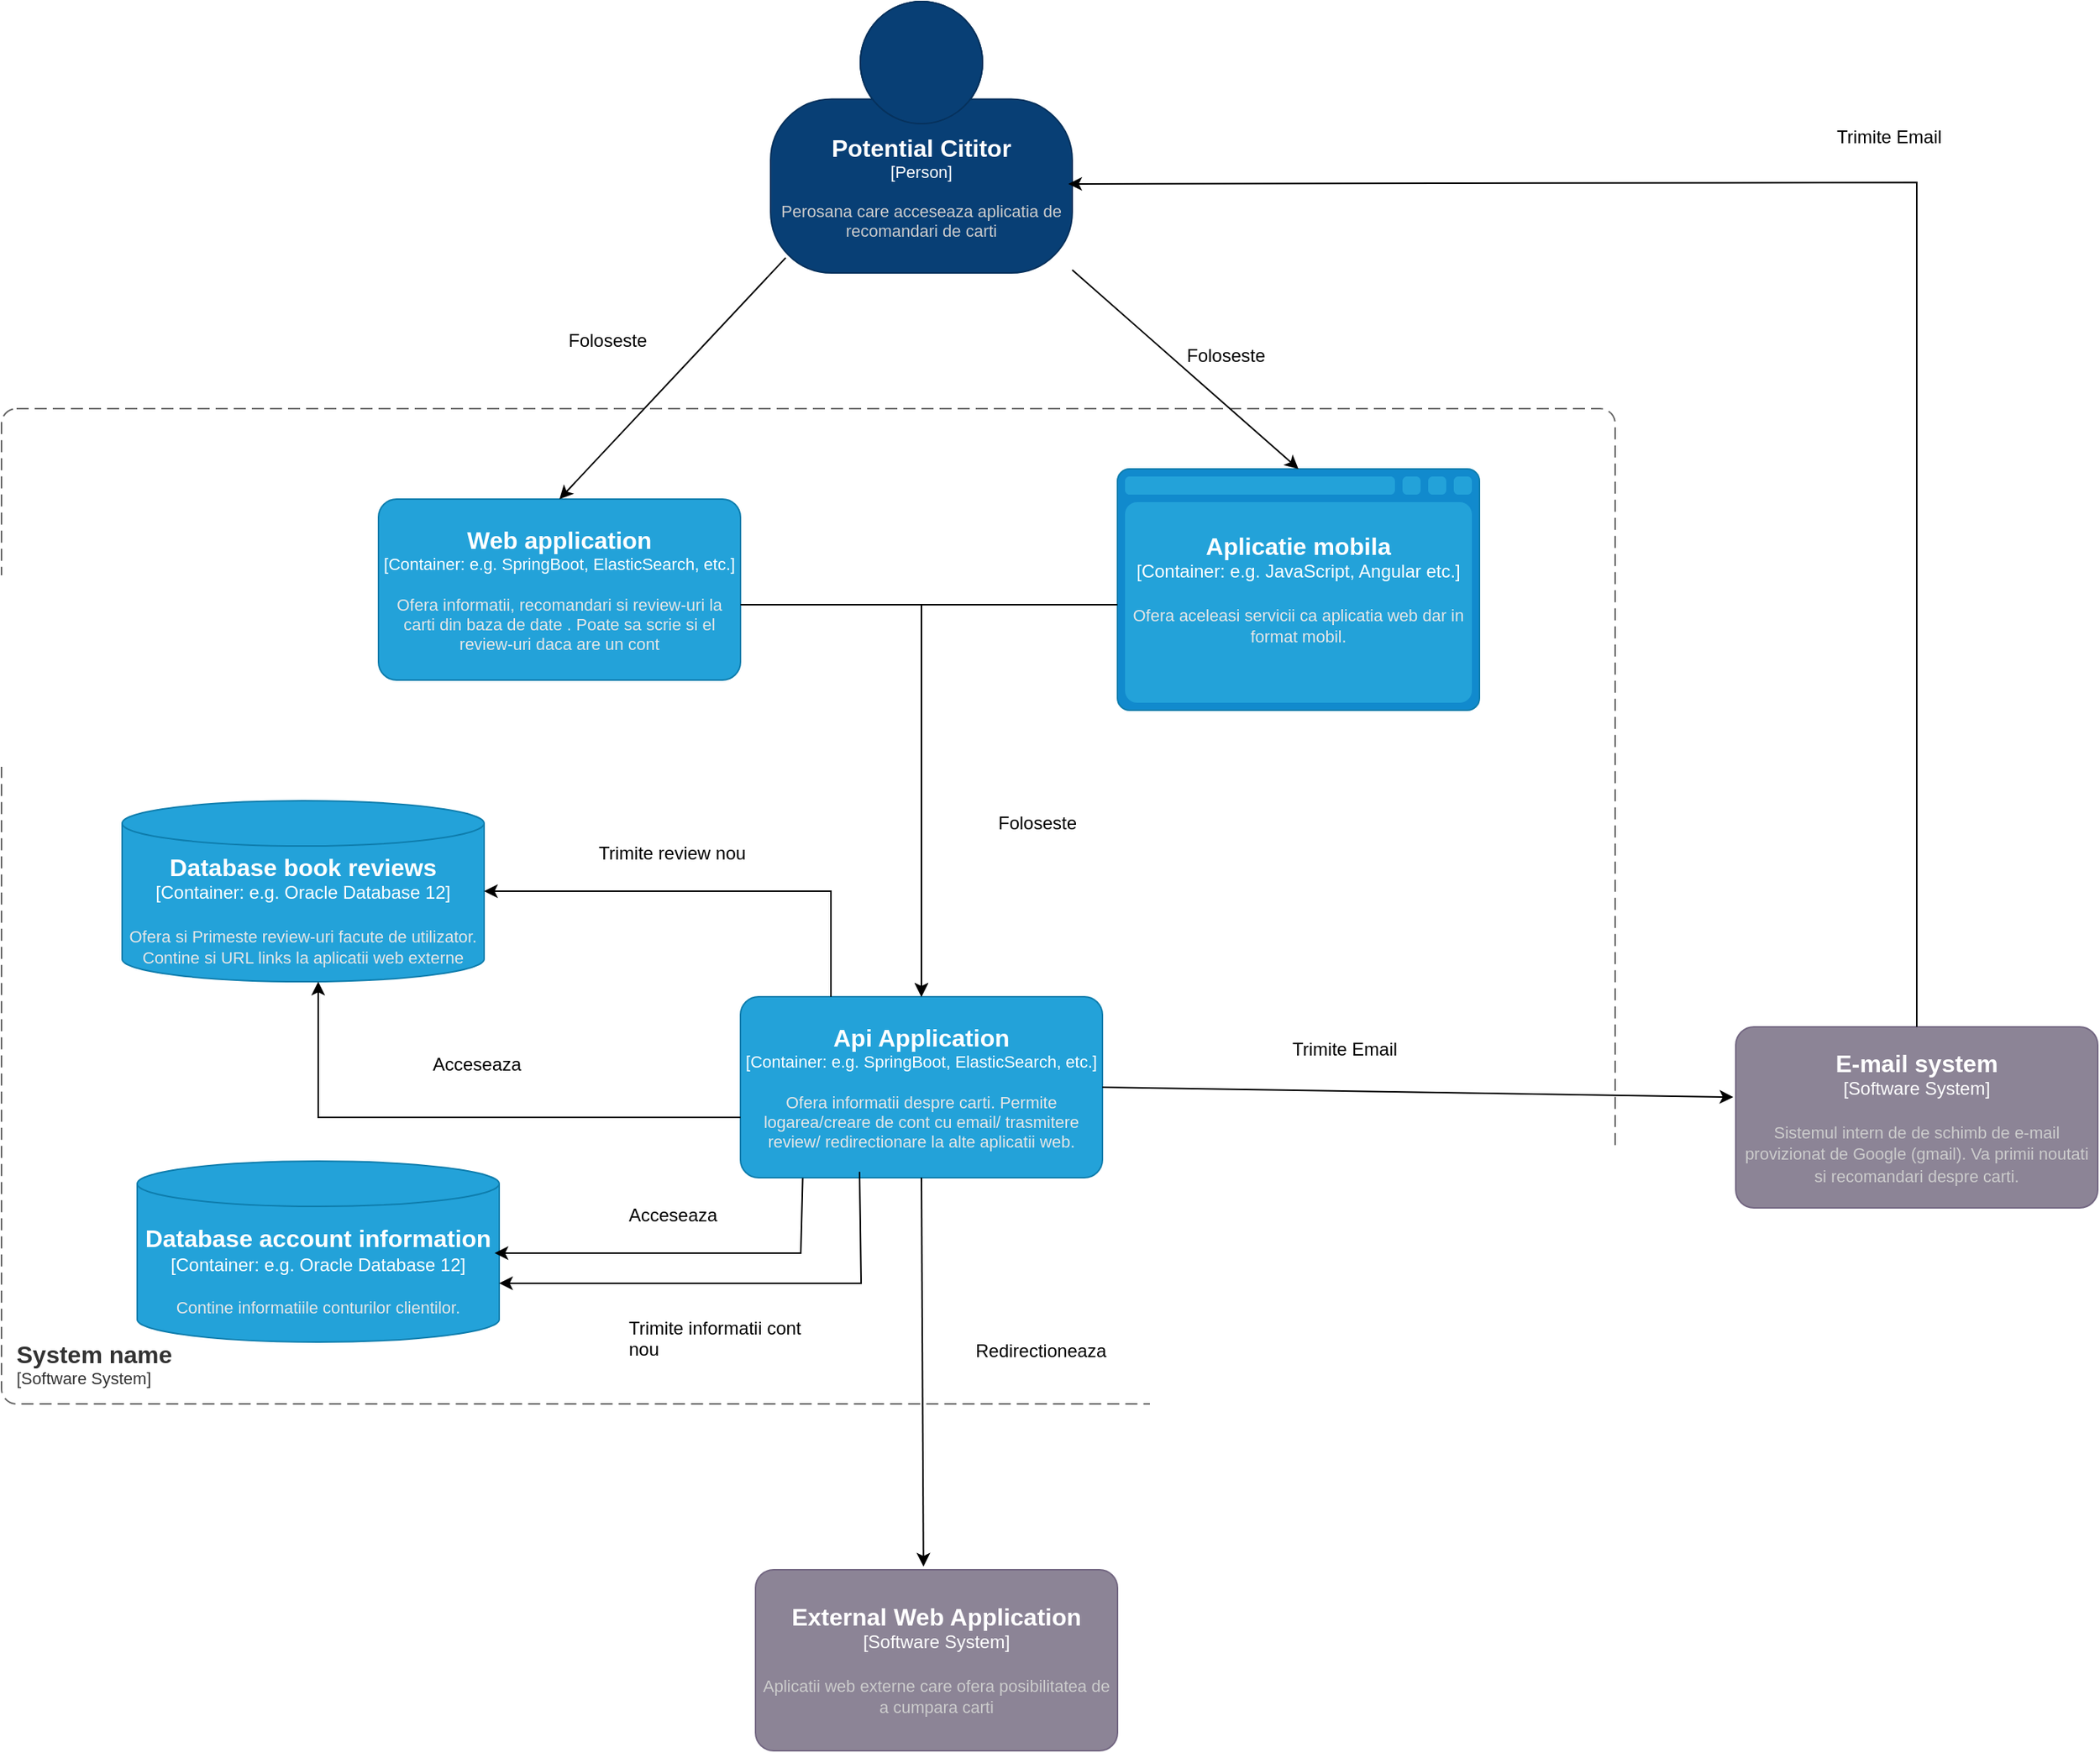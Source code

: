 <mxfile version="26.1.1" pages="2">
  <diagram name="Pagină-1" id="cjIIJGN4c_ynI-N_rgeA">
    <mxGraphModel dx="1877" dy="557" grid="1" gridSize="10" guides="1" tooltips="1" connect="1" arrows="1" fold="1" page="1" pageScale="1" pageWidth="827" pageHeight="1169" math="0" shadow="0">
      <root>
        <mxCell id="0" />
        <mxCell id="1" parent="0" />
        <object placeholders="1" c4Name="Database book reviews" c4Type="Container" c4Technology="e.g. Oracle Database 12" c4Description="Ofera si Primeste review-uri facute de utilizator. Contine si URL links la aplicatii web externe" label="&lt;font style=&quot;font-size: 16px&quot;&gt;&lt;b&gt;%c4Name%&lt;/b&gt;&lt;/font&gt;&lt;div&gt;[%c4Type%:&amp;nbsp;%c4Technology%]&lt;/div&gt;&lt;br&gt;&lt;div&gt;&lt;font style=&quot;font-size: 11px&quot;&gt;&lt;font color=&quot;#E6E6E6&quot;&gt;%c4Description%&lt;/font&gt;&lt;/div&gt;" id="az0JqAMM53TroCP4ru8q-2">
          <mxCell style="shape=cylinder3;size=15;whiteSpace=wrap;html=1;boundedLbl=1;rounded=0;labelBackgroundColor=none;fillColor=#23A2D9;fontSize=12;fontColor=#ffffff;align=center;strokeColor=#0E7DAD;metaEdit=1;points=[[0.5,0,0],[1,0.25,0],[1,0.5,0],[1,0.75,0],[0.5,1,0],[0,0.75,0],[0,0.5,0],[0,0.25,0]];resizable=0;" vertex="1" parent="1">
            <mxGeometry x="70" y="930" width="240" height="120" as="geometry" />
          </mxCell>
        </object>
        <object placeholders="1" c4Name="Potential Cititor" c4Type="Person" c4Description="Perosana care acceseaza aplicatia de recomandari de carti&#xa;" label="&lt;font style=&quot;font-size: 16px&quot;&gt;&lt;b&gt;%c4Name%&lt;/b&gt;&lt;/font&gt;&lt;div&gt;[%c4Type%]&lt;/div&gt;&lt;br&gt;&lt;div&gt;&lt;font style=&quot;font-size: 11px&quot;&gt;&lt;font color=&quot;#cccccc&quot;&gt;%c4Description%&lt;/font&gt;&lt;/div&gt;" id="az0JqAMM53TroCP4ru8q-3">
          <mxCell style="html=1;fontSize=11;dashed=0;whiteSpace=wrap;fillColor=#083F75;strokeColor=#06315C;fontColor=#ffffff;shape=mxgraph.c4.person2;align=center;metaEdit=1;points=[[0.5,0,0],[1,0.5,0],[1,0.75,0],[0.75,1,0],[0.5,1,0],[0.25,1,0],[0,0.75,0],[0,0.5,0]];resizable=0;" vertex="1" parent="1">
            <mxGeometry x="500" y="400" width="200" height="180" as="geometry" />
          </mxCell>
        </object>
        <object placeholders="1" c4Name="System name" c4Type="SystemScopeBoundary" c4Application="Software System" label="&lt;font style=&quot;font-size: 16px&quot;&gt;&lt;b&gt;&lt;div style=&quot;text-align: left&quot;&gt;%c4Name%&lt;/div&gt;&lt;/b&gt;&lt;/font&gt;&lt;div style=&quot;text-align: left&quot;&gt;[%c4Application%]&lt;/div&gt;" id="az0JqAMM53TroCP4ru8q-4">
          <mxCell style="rounded=1;fontSize=11;whiteSpace=wrap;html=1;dashed=1;arcSize=20;fillColor=none;strokeColor=#666666;fontColor=#333333;labelBackgroundColor=none;align=left;verticalAlign=bottom;labelBorderColor=none;spacingTop=0;spacing=10;dashPattern=8 4;metaEdit=1;rotatable=0;perimeter=rectanglePerimeter;noLabel=0;labelPadding=0;allowArrows=0;connectable=0;expand=0;recursiveResize=0;editable=1;pointerEvents=0;absoluteArcSize=1;points=[[0.25,0,0],[0.5,0,0],[0.75,0,0],[1,0.25,0],[1,0.5,0],[1,0.75,0],[0.75,1,0],[0.5,1,0],[0.25,1,0],[0,0.75,0],[0,0.5,0],[0,0.25,0]];" vertex="1" parent="1">
            <mxGeometry x="-10" y="670" width="1070" height="660" as="geometry" />
          </mxCell>
        </object>
        <object placeholders="1" c4Name="External Web Application" c4Type="Software System" c4Description="Aplicatii web externe care ofera posibilitatea de a cumpara carti" label="&lt;font style=&quot;font-size: 16px&quot;&gt;&lt;b&gt;%c4Name%&lt;/b&gt;&lt;/font&gt;&lt;div&gt;[%c4Type%]&lt;/div&gt;&lt;br&gt;&lt;div&gt;&lt;font style=&quot;font-size: 11px&quot;&gt;&lt;font color=&quot;#cccccc&quot;&gt;%c4Description%&lt;/font&gt;&lt;/div&gt;" id="az0JqAMM53TroCP4ru8q-7">
          <mxCell style="rounded=1;whiteSpace=wrap;html=1;labelBackgroundColor=none;fillColor=#8C8496;fontColor=#ffffff;align=center;arcSize=10;strokeColor=#736782;metaEdit=1;resizable=0;points=[[0.25,0,0],[0.5,0,0],[0.75,0,0],[1,0.25,0],[1,0.5,0],[1,0.75,0],[0.75,1,0],[0.5,1,0],[0.25,1,0],[0,0.75,0],[0,0.5,0],[0,0.25,0]];" vertex="1" parent="1">
            <mxGeometry x="490" y="1440" width="240" height="120" as="geometry" />
          </mxCell>
        </object>
        <object placeholders="1" c4Name="E-mail system " c4Type="Software System" c4Description="Sistemul intern de de schimb de e-mail provizionat de Google (gmail). Va primii noutati si recomandari despre carti." label="&lt;font style=&quot;font-size: 16px&quot;&gt;&lt;b&gt;%c4Name%&lt;/b&gt;&lt;/font&gt;&lt;div&gt;[%c4Type%]&lt;/div&gt;&lt;br&gt;&lt;div&gt;&lt;font style=&quot;font-size: 11px&quot;&gt;&lt;font color=&quot;#cccccc&quot;&gt;%c4Description%&lt;/font&gt;&lt;/div&gt;" id="az0JqAMM53TroCP4ru8q-8">
          <mxCell style="rounded=1;whiteSpace=wrap;html=1;labelBackgroundColor=none;fillColor=#8C8496;fontColor=#ffffff;align=center;arcSize=10;strokeColor=#736782;metaEdit=1;resizable=0;points=[[0.25,0,0],[0.5,0,0],[0.75,0,0],[1,0.25,0],[1,0.5,0],[1,0.75,0],[0.75,1,0],[0.5,1,0],[0.25,1,0],[0,0.75,0],[0,0.5,0],[0,0.25,0]];" vertex="1" parent="1">
            <mxGeometry x="1140" y="1080" width="240" height="120" as="geometry" />
          </mxCell>
        </object>
        <object placeholders="1" c4Name="Database account information" c4Type="Container" c4Technology="e.g. Oracle Database 12" c4Description="Contine informatiile conturilor clientilor." label="&lt;font style=&quot;font-size: 16px&quot;&gt;&lt;b&gt;%c4Name%&lt;/b&gt;&lt;/font&gt;&lt;div&gt;[%c4Type%:&amp;nbsp;%c4Technology%]&lt;/div&gt;&lt;br&gt;&lt;div&gt;&lt;font style=&quot;font-size: 11px&quot;&gt;&lt;font color=&quot;#E6E6E6&quot;&gt;%c4Description%&lt;/font&gt;&lt;/div&gt;" id="az0JqAMM53TroCP4ru8q-9">
          <mxCell style="shape=cylinder3;size=15;whiteSpace=wrap;html=1;boundedLbl=1;rounded=0;labelBackgroundColor=none;fillColor=#23A2D9;fontSize=12;fontColor=#ffffff;align=center;strokeColor=#0E7DAD;metaEdit=1;points=[[0.5,0,0],[1,0.25,0],[1,0.5,0],[1,0.75,0],[0.5,1,0],[0,0.75,0],[0,0.5,0],[0,0.25,0]];resizable=0;" vertex="1" parent="1">
            <mxGeometry x="80" y="1169" width="240" height="120" as="geometry" />
          </mxCell>
        </object>
        <object placeholders="1" c4Name="Aplicatie mobila" c4Type="Container" c4Technology="e.g. JavaScript, Angular etc." c4Description="Ofera aceleasi servicii ca aplicatia web dar in format mobil." label="&lt;font style=&quot;font-size: 16px&quot;&gt;&lt;b&gt;%c4Name%&lt;/b&gt;&lt;/font&gt;&lt;div&gt;[%c4Type%:&amp;nbsp;%c4Technology%]&lt;/div&gt;&lt;br&gt;&lt;div&gt;&lt;font style=&quot;font-size: 11px&quot;&gt;&lt;font color=&quot;#E6E6E6&quot;&gt;%c4Description%&lt;/font&gt;&lt;/div&gt;" id="az0JqAMM53TroCP4ru8q-12">
          <mxCell style="shape=mxgraph.c4.webBrowserContainer2;whiteSpace=wrap;html=1;boundedLbl=1;rounded=0;labelBackgroundColor=none;strokeColor=#118ACD;fillColor=#23A2D9;strokeColor=#118ACD;strokeColor2=#0E7DAD;fontSize=12;fontColor=#ffffff;align=center;metaEdit=1;points=[[0.5,0,0],[1,0.25,0],[1,0.5,0],[1,0.75,0],[0.5,1,0],[0,0.75,0],[0,0.5,0],[0,0.25,0]];resizable=0;" vertex="1" parent="1">
            <mxGeometry x="730" y="710" width="240" height="160" as="geometry" />
          </mxCell>
        </object>
        <object placeholders="1" c4Name="Web application" c4Type="Container" c4Technology="e.g. SpringBoot, ElasticSearch, etc." c4Description="Ofera informatii, recomandari si review-uri la carti din baza de date . Poate sa scrie si el review-uri daca are un cont" label="&lt;font style=&quot;font-size: 16px&quot;&gt;&lt;b&gt;%c4Name%&lt;/b&gt;&lt;/font&gt;&lt;div&gt;[%c4Type%: %c4Technology%]&lt;/div&gt;&lt;br&gt;&lt;div&gt;&lt;font style=&quot;font-size: 11px&quot;&gt;&lt;font color=&quot;#E6E6E6&quot;&gt;%c4Description%&lt;/font&gt;&lt;/div&gt;" id="az0JqAMM53TroCP4ru8q-13">
          <mxCell style="rounded=1;whiteSpace=wrap;html=1;fontSize=11;labelBackgroundColor=none;fillColor=#23A2D9;fontColor=#ffffff;align=center;arcSize=10;strokeColor=#0E7DAD;metaEdit=1;resizable=0;points=[[0.25,0,0],[0.5,0,0],[0.75,0,0],[1,0.25,0],[1,0.5,0],[1,0.75,0],[0.75,1,0],[0.5,1,0],[0.25,1,0],[0,0.75,0],[0,0.5,0],[0,0.25,0]];" vertex="1" parent="1">
            <mxGeometry x="240" y="730" width="240" height="120" as="geometry" />
          </mxCell>
        </object>
        <object placeholders="1" c4Name="Api Application" c4Type="Container" c4Technology="e.g. SpringBoot, ElasticSearch, etc." c4Description="Ofera informatii despre carti. Permite logarea/creare de cont cu email/ trasmitere review/ redirectionare la alte aplicatii web." label="&lt;font style=&quot;font-size: 16px&quot;&gt;&lt;b&gt;%c4Name%&lt;/b&gt;&lt;/font&gt;&lt;div&gt;[%c4Type%: %c4Technology%]&lt;/div&gt;&lt;br&gt;&lt;div&gt;&lt;font style=&quot;font-size: 11px&quot;&gt;&lt;font color=&quot;#E6E6E6&quot;&gt;%c4Description%&lt;/font&gt;&lt;/div&gt;" id="az0JqAMM53TroCP4ru8q-14">
          <mxCell style="rounded=1;whiteSpace=wrap;html=1;fontSize=11;labelBackgroundColor=none;fillColor=#23A2D9;fontColor=#ffffff;align=center;arcSize=10;strokeColor=#0E7DAD;metaEdit=1;resizable=0;points=[[0.25,0,0],[0.5,0,0],[0.75,0,0],[1,0.25,0],[1,0.5,0],[1,0.75,0],[0.75,1,0],[0.5,1,0],[0.25,1,0],[0,0.75,0],[0,0.5,0],[0,0.25,0]];" vertex="1" parent="1">
            <mxGeometry x="480" y="1060" width="240" height="120" as="geometry" />
          </mxCell>
        </object>
        <mxCell id="R5zIl8KXgeSVxnWF2gpo-2" value="" style="endArrow=classic;html=1;rounded=0;exitX=0.05;exitY=0.944;exitDx=0;exitDy=0;exitPerimeter=0;entryX=0.5;entryY=0;entryDx=0;entryDy=0;entryPerimeter=0;" edge="1" parent="1" source="az0JqAMM53TroCP4ru8q-3" target="az0JqAMM53TroCP4ru8q-13">
          <mxGeometry width="50" height="50" relative="1" as="geometry">
            <mxPoint x="310" y="720" as="sourcePoint" />
            <mxPoint x="360" y="670" as="targetPoint" />
          </mxGeometry>
        </mxCell>
        <mxCell id="R5zIl8KXgeSVxnWF2gpo-3" value="Foloseste" style="text;strokeColor=none;fillColor=none;align=left;verticalAlign=middle;spacingLeft=4;spacingRight=4;overflow=hidden;points=[[0,0.5],[1,0.5]];portConstraint=eastwest;rotatable=0;whiteSpace=wrap;html=1;" vertex="1" parent="1">
          <mxGeometry x="360" y="610" width="80" height="30" as="geometry" />
        </mxCell>
        <mxCell id="R5zIl8KXgeSVxnWF2gpo-4" value="Foloseste" style="text;strokeColor=none;fillColor=none;align=left;verticalAlign=middle;spacingLeft=4;spacingRight=4;overflow=hidden;points=[[0,0.5],[1,0.5]];portConstraint=eastwest;rotatable=0;whiteSpace=wrap;html=1;" vertex="1" parent="1">
          <mxGeometry x="770" y="620" width="80" height="30" as="geometry" />
        </mxCell>
        <mxCell id="R5zIl8KXgeSVxnWF2gpo-5" value="" style="endArrow=classic;html=1;rounded=0;entryX=0.5;entryY=0;entryDx=0;entryDy=0;entryPerimeter=0;" edge="1" parent="1" source="az0JqAMM53TroCP4ru8q-3" target="az0JqAMM53TroCP4ru8q-12">
          <mxGeometry width="50" height="50" relative="1" as="geometry">
            <mxPoint x="700" y="620" as="sourcePoint" />
            <mxPoint x="550" y="780" as="targetPoint" />
          </mxGeometry>
        </mxCell>
        <mxCell id="R5zIl8KXgeSVxnWF2gpo-6" value="" style="endArrow=classic;html=1;rounded=0;" edge="1" parent="1">
          <mxGeometry width="50" height="50" relative="1" as="geometry">
            <mxPoint x="480" y="1140" as="sourcePoint" />
            <mxPoint x="200" y="1050" as="targetPoint" />
            <Array as="points">
              <mxPoint x="200" y="1140" />
            </Array>
          </mxGeometry>
        </mxCell>
        <mxCell id="R5zIl8KXgeSVxnWF2gpo-7" value="Acceseaza" style="text;strokeColor=none;fillColor=none;align=left;verticalAlign=middle;spacingLeft=4;spacingRight=4;overflow=hidden;points=[[0,0.5],[1,0.5]];portConstraint=eastwest;rotatable=0;whiteSpace=wrap;html=1;" vertex="1" parent="1">
          <mxGeometry x="270" y="1090" width="80" height="30" as="geometry" />
        </mxCell>
        <mxCell id="R5zIl8KXgeSVxnWF2gpo-8" value="" style="endArrow=classic;html=1;rounded=0;entryX=1;entryY=0.5;entryDx=0;entryDy=0;entryPerimeter=0;" edge="1" parent="1" target="az0JqAMM53TroCP4ru8q-2">
          <mxGeometry width="50" height="50" relative="1" as="geometry">
            <mxPoint x="540" y="1060" as="sourcePoint" />
            <mxPoint x="360" y="970" as="targetPoint" />
            <Array as="points">
              <mxPoint x="540" y="990" />
            </Array>
          </mxGeometry>
        </mxCell>
        <mxCell id="R5zIl8KXgeSVxnWF2gpo-10" value="" style="endArrow=classic;html=1;rounded=0;exitX=0.172;exitY=1.002;exitDx=0;exitDy=0;exitPerimeter=0;" edge="1" parent="1" source="az0JqAMM53TroCP4ru8q-14">
          <mxGeometry width="50" height="50" relative="1" as="geometry">
            <mxPoint x="490" y="1180" as="sourcePoint" />
            <mxPoint x="317" y="1230" as="targetPoint" />
            <Array as="points">
              <mxPoint x="520" y="1230" />
            </Array>
          </mxGeometry>
        </mxCell>
        <mxCell id="R5zIl8KXgeSVxnWF2gpo-11" value="Acceseaza" style="text;strokeColor=none;fillColor=none;align=left;verticalAlign=middle;spacingLeft=4;spacingRight=4;overflow=hidden;points=[[0,0.5],[1,0.5]];portConstraint=eastwest;rotatable=0;whiteSpace=wrap;html=1;" vertex="1" parent="1">
          <mxGeometry x="400" y="1190" width="80" height="30" as="geometry" />
        </mxCell>
        <mxCell id="R5zIl8KXgeSVxnWF2gpo-12" value="" style="endArrow=classic;html=1;rounded=0;exitX=0.329;exitY=0.968;exitDx=0;exitDy=0;exitPerimeter=0;" edge="1" parent="1" source="az0JqAMM53TroCP4ru8q-14">
          <mxGeometry width="50" height="50" relative="1" as="geometry">
            <mxPoint x="310" y="1220" as="sourcePoint" />
            <mxPoint x="320" y="1250" as="targetPoint" />
            <Array as="points">
              <mxPoint x="560" y="1250" />
            </Array>
          </mxGeometry>
        </mxCell>
        <mxCell id="R5zIl8KXgeSVxnWF2gpo-13" value="Trimite informatii cont nou" style="text;strokeColor=none;fillColor=none;align=left;verticalAlign=middle;spacingLeft=4;spacingRight=4;overflow=hidden;points=[[0,0.5],[1,0.5]];portConstraint=eastwest;rotatable=0;whiteSpace=wrap;html=1;" vertex="1" parent="1">
          <mxGeometry x="400" y="1270" width="140" height="30" as="geometry" />
        </mxCell>
        <mxCell id="R5zIl8KXgeSVxnWF2gpo-14" value="" style="endArrow=classic;html=1;rounded=0;exitX=1;exitY=0.5;exitDx=0;exitDy=0;exitPerimeter=0;entryX=-0.007;entryY=0.388;entryDx=0;entryDy=0;entryPerimeter=0;" edge="1" parent="1" source="az0JqAMM53TroCP4ru8q-14" target="az0JqAMM53TroCP4ru8q-8">
          <mxGeometry width="50" height="50" relative="1" as="geometry">
            <mxPoint x="830" y="1120" as="sourcePoint" />
            <mxPoint x="880" y="1070" as="targetPoint" />
          </mxGeometry>
        </mxCell>
        <mxCell id="R5zIl8KXgeSVxnWF2gpo-15" value="Trimite Email" style="text;strokeColor=none;fillColor=none;align=left;verticalAlign=middle;spacingLeft=4;spacingRight=4;overflow=hidden;points=[[0,0.5],[1,0.5]];portConstraint=eastwest;rotatable=0;whiteSpace=wrap;html=1;" vertex="1" parent="1">
          <mxGeometry x="840" y="1080" width="80" height="30" as="geometry" />
        </mxCell>
        <mxCell id="R5zIl8KXgeSVxnWF2gpo-16" value="" style="endArrow=classic;html=1;rounded=0;exitX=0.5;exitY=0;exitDx=0;exitDy=0;exitPerimeter=0;entryX=0.987;entryY=0.672;entryDx=0;entryDy=0;entryPerimeter=0;" edge="1" parent="1" source="az0JqAMM53TroCP4ru8q-8" target="az0JqAMM53TroCP4ru8q-3">
          <mxGeometry width="50" height="50" relative="1" as="geometry">
            <mxPoint x="830" y="820" as="sourcePoint" />
            <mxPoint x="880" y="770" as="targetPoint" />
            <Array as="points">
              <mxPoint x="1260" y="520" />
            </Array>
          </mxGeometry>
        </mxCell>
        <mxCell id="R5zIl8KXgeSVxnWF2gpo-17" value="Trimite Email" style="text;strokeColor=none;fillColor=none;align=left;verticalAlign=middle;spacingLeft=4;spacingRight=4;overflow=hidden;points=[[0,0.5],[1,0.5]];portConstraint=eastwest;rotatable=0;whiteSpace=wrap;html=1;" vertex="1" parent="1">
          <mxGeometry x="1201" y="475" width="80" height="30" as="geometry" />
        </mxCell>
        <mxCell id="R5zIl8KXgeSVxnWF2gpo-18" value="" style="endArrow=classic;html=1;rounded=0;entryX=0.464;entryY=-0.018;entryDx=0;entryDy=0;entryPerimeter=0;" edge="1" parent="1" target="az0JqAMM53TroCP4ru8q-7">
          <mxGeometry width="50" height="50" relative="1" as="geometry">
            <mxPoint x="600" y="1180" as="sourcePoint" />
            <mxPoint x="490" y="1270" as="targetPoint" />
          </mxGeometry>
        </mxCell>
        <mxCell id="R5zIl8KXgeSVxnWF2gpo-20" value="Redirectioneaza" style="text;strokeColor=none;fillColor=none;align=left;verticalAlign=middle;spacingLeft=4;spacingRight=4;overflow=hidden;points=[[0,0.5],[1,0.5]];portConstraint=eastwest;rotatable=0;whiteSpace=wrap;html=1;" vertex="1" parent="1">
          <mxGeometry x="630" y="1280" width="110" height="30" as="geometry" />
        </mxCell>
        <mxCell id="R5zIl8KXgeSVxnWF2gpo-21" value="" style="endArrow=classic;html=1;rounded=0;entryX=0.5;entryY=0;entryDx=0;entryDy=0;entryPerimeter=0;" edge="1" parent="1" target="az0JqAMM53TroCP4ru8q-14">
          <mxGeometry width="50" height="50" relative="1" as="geometry">
            <mxPoint x="480" y="800" as="sourcePoint" />
            <mxPoint x="490" y="870" as="targetPoint" />
            <Array as="points">
              <mxPoint x="600" y="800" />
            </Array>
          </mxGeometry>
        </mxCell>
        <mxCell id="R5zIl8KXgeSVxnWF2gpo-22" value="" style="endArrow=classic;html=1;rounded=0;entryX=0.5;entryY=0;entryDx=0;entryDy=0;entryPerimeter=0;" edge="1" parent="1" target="az0JqAMM53TroCP4ru8q-14">
          <mxGeometry width="50" height="50" relative="1" as="geometry">
            <mxPoint x="730" y="800" as="sourcePoint" />
            <mxPoint x="490" y="870" as="targetPoint" />
            <Array as="points">
              <mxPoint x="600" y="800" />
            </Array>
          </mxGeometry>
        </mxCell>
        <mxCell id="R5zIl8KXgeSVxnWF2gpo-23" value="Foloseste" style="text;strokeColor=none;fillColor=none;align=left;verticalAlign=middle;spacingLeft=4;spacingRight=4;overflow=hidden;points=[[0,0.5],[1,0.5]];portConstraint=eastwest;rotatable=0;whiteSpace=wrap;html=1;" vertex="1" parent="1">
          <mxGeometry x="645" y="930" width="80" height="30" as="geometry" />
        </mxCell>
        <mxCell id="Ru6NGQWsEzghW1wg1Cb--1" value="Trimite review nou" style="text;strokeColor=none;fillColor=none;align=left;verticalAlign=middle;spacingLeft=4;spacingRight=4;overflow=hidden;points=[[0,0.5],[1,0.5]];portConstraint=eastwest;rotatable=0;whiteSpace=wrap;html=1;" vertex="1" parent="1">
          <mxGeometry x="380" y="950" width="110" height="30" as="geometry" />
        </mxCell>
      </root>
    </mxGraphModel>
  </diagram>
  <diagram id="_pdHcNDeelHzvlIZGItc" name="Pagină-2">
    <mxGraphModel dx="1050" dy="557" grid="1" gridSize="10" guides="1" tooltips="1" connect="1" arrows="1" fold="1" page="1" pageScale="1" pageWidth="827" pageHeight="1169" math="0" shadow="0">
      <root>
        <mxCell id="0" />
        <mxCell id="1" parent="0" />
        <object placeholders="1" c4Name="Database book reviews" c4Type="Container" c4Technology="e.g. Oracle Database 12" c4Description="Ofera si Primeste review-uri facute de utilizator. Contine si URL links la aplicatii web externe" label="&lt;font style=&quot;font-size: 16px&quot;&gt;&lt;b&gt;%c4Name%&lt;/b&gt;&lt;/font&gt;&lt;div&gt;[%c4Type%:&amp;nbsp;%c4Technology%]&lt;/div&gt;&lt;br&gt;&lt;div&gt;&lt;font style=&quot;font-size: 11px&quot;&gt;&lt;font color=&quot;#E6E6E6&quot;&gt;%c4Description%&lt;/font&gt;&lt;/div&gt;" id="tAwVHhQ2gjl9gTyAwQ9R-1">
          <mxCell style="shape=cylinder3;size=15;whiteSpace=wrap;html=1;boundedLbl=1;rounded=0;labelBackgroundColor=none;fillColor=#23A2D9;fontSize=12;fontColor=#ffffff;align=center;strokeColor=#0E7DAD;metaEdit=1;points=[[0.5,0,0],[1,0.25,0],[1,0.5,0],[1,0.75,0],[0.5,1,0],[0,0.75,0],[0,0.5,0],[0,0.25,0]];resizable=0;" vertex="1" parent="1">
            <mxGeometry x="830" y="790" width="240" height="120" as="geometry" />
          </mxCell>
        </object>
        <object placeholders="1" c4Name="System name" c4Type="SystemScopeBoundary" c4Application="Software System" label="&lt;font style=&quot;font-size: 16px&quot;&gt;&lt;b&gt;&lt;div style=&quot;text-align: left&quot;&gt;%c4Name%&lt;/div&gt;&lt;/b&gt;&lt;/font&gt;&lt;div style=&quot;text-align: left&quot;&gt;[%c4Application%]&lt;/div&gt;" id="tAwVHhQ2gjl9gTyAwQ9R-3">
          <mxCell style="rounded=1;fontSize=11;whiteSpace=wrap;html=1;dashed=1;arcSize=20;fillColor=none;strokeColor=#666666;fontColor=#333333;labelBackgroundColor=none;align=left;verticalAlign=bottom;labelBorderColor=none;spacingTop=0;spacing=10;dashPattern=8 4;metaEdit=1;rotatable=0;perimeter=rectanglePerimeter;noLabel=0;labelPadding=0;allowArrows=0;connectable=0;expand=0;recursiveResize=0;editable=1;pointerEvents=0;absoluteArcSize=1;points=[[0.25,0,0],[0.5,0,0],[0.75,0,0],[1,0.25,0],[1,0.5,0],[1,0.75,0],[0.75,1,0],[0.5,1,0],[0.25,1,0],[0,0.75,0],[0,0.5,0],[0,0.25,0]];" vertex="1" parent="1">
            <mxGeometry x="330" y="380" width="880" height="370" as="geometry" />
          </mxCell>
        </object>
        <object placeholders="1" c4Name="E-mail system " c4Type="Software System" c4Description="Sistemul intern de de schimb de e-mail provizionat de Google (gmail). Va primii noutati si recomandari despre carti." label="&lt;font style=&quot;font-size: 16px&quot;&gt;&lt;b&gt;%c4Name%&lt;/b&gt;&lt;/font&gt;&lt;div&gt;[%c4Type%]&lt;/div&gt;&lt;br&gt;&lt;div&gt;&lt;font style=&quot;font-size: 11px&quot;&gt;&lt;font color=&quot;#cccccc&quot;&gt;%c4Description%&lt;/font&gt;&lt;/div&gt;" id="tAwVHhQ2gjl9gTyAwQ9R-5">
          <mxCell style="rounded=1;whiteSpace=wrap;html=1;labelBackgroundColor=none;fillColor=#8C8496;fontColor=#ffffff;align=center;arcSize=10;strokeColor=#736782;metaEdit=1;resizable=0;points=[[0.25,0,0],[0.5,0,0],[0.75,0,0],[1,0.25,0],[1,0.5,0],[1,0.75,0],[0.75,1,0],[0.5,1,0],[0.25,1,0],[0,0.75,0],[0,0.5,0],[0,0.25,0]];" vertex="1" parent="1">
            <mxGeometry x="1290" y="440" width="240" height="120" as="geometry" />
          </mxCell>
        </object>
        <object placeholders="1" c4Name="Database account information" c4Type="Container" c4Technology="e.g. Oracle Database 12" c4Description="Contine informatiile conturilor clientilor." label="&lt;font style=&quot;font-size: 16px&quot;&gt;&lt;b&gt;%c4Name%&lt;/b&gt;&lt;/font&gt;&lt;div&gt;[%c4Type%:&amp;nbsp;%c4Technology%]&lt;/div&gt;&lt;br&gt;&lt;div&gt;&lt;font style=&quot;font-size: 11px&quot;&gt;&lt;font color=&quot;#E6E6E6&quot;&gt;%c4Description%&lt;/font&gt;&lt;/div&gt;" id="tAwVHhQ2gjl9gTyAwQ9R-6">
          <mxCell style="shape=cylinder3;size=15;whiteSpace=wrap;html=1;boundedLbl=1;rounded=0;labelBackgroundColor=none;fillColor=#23A2D9;fontSize=12;fontColor=#ffffff;align=center;strokeColor=#0E7DAD;metaEdit=1;points=[[0.5,0,0],[1,0.25,0],[1,0.5,0],[1,0.75,0],[0.5,1,0],[0,0.75,0],[0,0.5,0],[0,0.25,0]];resizable=0;" vertex="1" parent="1">
            <mxGeometry x="20" y="525" width="240" height="120" as="geometry" />
          </mxCell>
        </object>
        <object placeholders="1" c4Name="Mobile Application" c4Type="Container" c4Technology="e.g. JavaScript, Angular etc." c4Description="Ofera aceleasi servicii ca aplicatia web dar in format mobil." label="&lt;font style=&quot;font-size: 16px&quot;&gt;&lt;b&gt;%c4Name%&lt;/b&gt;&lt;/font&gt;&lt;div&gt;[%c4Type%:&amp;nbsp;%c4Technology%]&lt;/div&gt;&lt;br&gt;&lt;div&gt;&lt;font style=&quot;font-size: 11px&quot;&gt;&lt;font color=&quot;#E6E6E6&quot;&gt;%c4Description%&lt;/font&gt;&lt;/div&gt;" id="tAwVHhQ2gjl9gTyAwQ9R-7">
          <mxCell style="shape=mxgraph.c4.webBrowserContainer2;whiteSpace=wrap;html=1;boundedLbl=1;rounded=0;labelBackgroundColor=none;strokeColor=#118ACD;fillColor=#23A2D9;strokeColor=#118ACD;strokeColor2=#0E7DAD;fontSize=12;fontColor=#ffffff;align=center;metaEdit=1;points=[[0.5,0,0],[1,0.25,0],[1,0.5,0],[1,0.75,0],[0.5,1,0],[0,0.75,0],[0,0.5,0],[0,0.25,0]];resizable=0;" vertex="1" parent="1">
            <mxGeometry x="890" y="100" width="240" height="160" as="geometry" />
          </mxCell>
        </object>
        <object placeholders="1" c4Name="Web application" c4Type="Container" c4Technology="e.g. SpringBoot, ElasticSearch, etc." c4Description="Ofera informatii, recomandari si review-uri la carti din baza de date . Poate sa scrie si el review-uri daca are un cont" label="&lt;font style=&quot;font-size: 16px&quot;&gt;&lt;b&gt;%c4Name%&lt;/b&gt;&lt;/font&gt;&lt;div&gt;[%c4Type%: %c4Technology%]&lt;/div&gt;&lt;br&gt;&lt;div&gt;&lt;font style=&quot;font-size: 11px&quot;&gt;&lt;font color=&quot;#E6E6E6&quot;&gt;%c4Description%&lt;/font&gt;&lt;/div&gt;" id="tAwVHhQ2gjl9gTyAwQ9R-8">
          <mxCell style="rounded=1;whiteSpace=wrap;html=1;fontSize=11;labelBackgroundColor=none;fillColor=#23A2D9;fontColor=#ffffff;align=center;arcSize=10;strokeColor=#0E7DAD;metaEdit=1;resizable=0;points=[[0.25,0,0],[0.5,0,0],[0.75,0,0],[1,0.25,0],[1,0.5,0],[1,0.75,0],[0.75,1,0],[0.5,1,0],[0.25,1,0],[0,0.75,0],[0,0.5,0],[0,0.25,0]];" vertex="1" parent="1">
            <mxGeometry x="414" y="130" width="240" height="120" as="geometry" />
          </mxCell>
        </object>
        <object placeholders="1" c4Name="Sign in/up system" c4Type="Container" c4Technology="e.g. SpringBoot, ElasticSearch, etc." c4Description="Permite logarea la cont sau crearea unui nou cont si vizualizare/modificari informatii" label="&lt;font style=&quot;font-size: 16px&quot;&gt;&lt;b&gt;%c4Name%&lt;/b&gt;&lt;/font&gt;&lt;div&gt;[%c4Type%: %c4Technology%]&lt;/div&gt;&lt;br&gt;&lt;div&gt;&lt;font style=&quot;font-size: 11px&quot;&gt;&lt;font color=&quot;#E6E6E6&quot;&gt;%c4Description%&lt;/font&gt;&lt;/div&gt;" id="tAwVHhQ2gjl9gTyAwQ9R-9">
          <mxCell style="rounded=1;whiteSpace=wrap;html=1;fontSize=11;labelBackgroundColor=none;fillColor=#23A2D9;fontColor=#ffffff;align=center;arcSize=10;strokeColor=#0E7DAD;metaEdit=1;resizable=0;points=[[0.25,0,0],[0.5,0,0],[0.75,0,0],[1,0.25,0],[1,0.5,0],[1,0.75,0],[0.75,1,0],[0.5,1,0],[0.25,1,0],[0,0.75,0],[0,0.5,0],[0,0.25,0]];" vertex="1" parent="1">
            <mxGeometry x="414" y="410" width="240" height="120" as="geometry" />
          </mxCell>
        </object>
        <object placeholders="1" c4Name="Web page interface" c4Type="Container" c4Technology="e.g. SpringBoot, ElasticSearch, etc." c4Description="Trasmite informatiile principale pe baza contului sau ce este necesar." label="&lt;font style=&quot;font-size: 16px&quot;&gt;&lt;b&gt;%c4Name%&lt;/b&gt;&lt;/font&gt;&lt;div&gt;[%c4Type%: %c4Technology%]&lt;/div&gt;&lt;br&gt;&lt;div&gt;&lt;font style=&quot;font-size: 11px&quot;&gt;&lt;font color=&quot;#E6E6E6&quot;&gt;%c4Description%&lt;/font&gt;&lt;/div&gt;" id="4PDwaySN_wKQgKKNn4ol-31">
          <mxCell style="rounded=1;whiteSpace=wrap;html=1;fontSize=11;labelBackgroundColor=none;fillColor=#23A2D9;fontColor=#ffffff;align=center;arcSize=10;strokeColor=#0E7DAD;metaEdit=1;resizable=0;points=[[0.25,0,0],[0.5,0,0],[0.75,0,0],[1,0.25,0],[1,0.5,0],[1,0.75,0],[0.75,1,0],[0.5,1,0],[0.25,1,0],[0,0.75,0],[0,0.5,0],[0,0.25,0]];" vertex="1" parent="1">
            <mxGeometry x="827" y="410" width="240" height="120" as="geometry" />
          </mxCell>
        </object>
        <object placeholders="1" c4Name="Security System" c4Type="Container" c4Technology="e.g. SpringBoot, ElasticSearch, etc." c4Description="Trasmite infromatiile contului si permite modificari/creari cont nou" label="&lt;font style=&quot;font-size: 16px&quot;&gt;&lt;b&gt;%c4Name%&lt;/b&gt;&lt;/font&gt;&lt;div&gt;[%c4Type%: %c4Technology%]&lt;/div&gt;&lt;br&gt;&lt;div&gt;&lt;font style=&quot;font-size: 11px&quot;&gt;&lt;font color=&quot;#E6E6E6&quot;&gt;%c4Description%&lt;/font&gt;&lt;/div&gt;" id="4PDwaySN_wKQgKKNn4ol-32">
          <mxCell style="rounded=1;whiteSpace=wrap;html=1;fontSize=11;labelBackgroundColor=none;fillColor=#23A2D9;fontColor=#ffffff;align=center;arcSize=10;strokeColor=#0E7DAD;metaEdit=1;resizable=0;points=[[0.25,0,0],[0.5,0,0],[0.75,0,0],[1,0.25,0],[1,0.5,0],[1,0.75,0],[0.75,1,0],[0.5,1,0],[0.25,1,0],[0,0.75,0],[0,0.5,0],[0,0.25,0]];" vertex="1" parent="1">
            <mxGeometry x="410" y="585" width="240" height="120" as="geometry" />
          </mxCell>
        </object>
        <object placeholders="1" c4Name="Backend application" c4Type="Container" c4Technology="e.g. SpringBoot, ElasticSearch, etc." c4Description="Furnizeaza informatiile necesare pentru afisarea de review filme." label="&lt;font style=&quot;font-size: 16px&quot;&gt;&lt;b&gt;%c4Name%&lt;/b&gt;&lt;/font&gt;&lt;div&gt;[%c4Type%: %c4Technology%]&lt;/div&gt;&lt;br&gt;&lt;div&gt;&lt;font style=&quot;font-size: 11px&quot;&gt;&lt;font color=&quot;#E6E6E6&quot;&gt;%c4Description%&lt;/font&gt;&lt;/div&gt;" id="4PDwaySN_wKQgKKNn4ol-33">
          <mxCell style="rounded=1;whiteSpace=wrap;html=1;fontSize=11;labelBackgroundColor=none;fillColor=#23A2D9;fontColor=#ffffff;align=center;arcSize=10;strokeColor=#0E7DAD;metaEdit=1;resizable=0;points=[[0.25,0,0],[0.5,0,0],[0.75,0,0],[1,0.25,0],[1,0.5,0],[1,0.75,0],[0.75,1,0],[0.5,1,0],[0.25,1,0],[0,0.75,0],[0,0.5,0],[0,0.25,0]];" vertex="1" parent="1">
            <mxGeometry x="950" y="585" width="240" height="120" as="geometry" />
          </mxCell>
        </object>
        <object placeholders="1" c4Name="Review editor" c4Type="Container" c4Technology="e.g. SpringBoot, ElasticSearch, etc." c4Description="Editor pentru a crea si publica reviewuri noi. (necesar cont)" label="&lt;font style=&quot;font-size: 16px&quot;&gt;&lt;b&gt;%c4Name%&lt;/b&gt;&lt;/font&gt;&lt;div&gt;[%c4Type%: %c4Technology%]&lt;/div&gt;&lt;br&gt;&lt;div&gt;&lt;font style=&quot;font-size: 11px&quot;&gt;&lt;font color=&quot;#E6E6E6&quot;&gt;%c4Description%&lt;/font&gt;&lt;/div&gt;" id="4PDwaySN_wKQgKKNn4ol-34">
          <mxCell style="rounded=1;whiteSpace=wrap;html=1;fontSize=11;labelBackgroundColor=none;fillColor=#23A2D9;fontColor=#ffffff;align=center;arcSize=10;strokeColor=#0E7DAD;metaEdit=1;resizable=0;points=[[0.25,0,0],[0.5,0,0],[0.75,0,0],[1,0.25,0],[1,0.5,0],[1,0.75,0],[0.75,1,0],[0.5,1,0],[0.25,1,0],[0,0.75,0],[0,0.5,0],[0,0.25,0]];" vertex="1" parent="1">
            <mxGeometry x="690" y="585" width="240" height="120" as="geometry" />
          </mxCell>
        </object>
        <mxCell id="4PDwaySN_wKQgKKNn4ol-35" value="" style="endArrow=classic;html=1;rounded=0;" edge="1" parent="1">
          <mxGeometry width="50" height="50" relative="1" as="geometry">
            <mxPoint x="960" y="260" as="sourcePoint" />
            <mxPoint x="960" y="410" as="targetPoint" />
            <Array as="points">
              <mxPoint x="960" y="300" />
            </Array>
          </mxGeometry>
        </mxCell>
        <mxCell id="4PDwaySN_wKQgKKNn4ol-36" value="" style="endArrow=classic;html=1;rounded=0;exitX=0.437;exitY=1.018;exitDx=0;exitDy=0;exitPerimeter=0;entryX=0.433;entryY=-0.008;entryDx=0;entryDy=0;entryPerimeter=0;" edge="1" parent="1" source="tAwVHhQ2gjl9gTyAwQ9R-8" target="tAwVHhQ2gjl9gTyAwQ9R-9">
          <mxGeometry width="50" height="50" relative="1" as="geometry">
            <mxPoint x="860" y="400" as="sourcePoint" />
            <mxPoint x="600" y="410" as="targetPoint" />
            <Array as="points">
              <mxPoint x="520" y="330" />
            </Array>
          </mxGeometry>
        </mxCell>
        <mxCell id="4PDwaySN_wKQgKKNn4ol-37" value="" style="endArrow=classic;html=1;rounded=0;exitX=-0.003;exitY=0.931;exitDx=0;exitDy=0;exitPerimeter=0;entryX=0.75;entryY=0;entryDx=0;entryDy=0;entryPerimeter=0;" edge="1" parent="1" source="tAwVHhQ2gjl9gTyAwQ9R-7" target="tAwVHhQ2gjl9gTyAwQ9R-9">
          <mxGeometry width="50" height="50" relative="1" as="geometry">
            <mxPoint x="860" y="400" as="sourcePoint" />
            <mxPoint x="640" y="410" as="targetPoint" />
          </mxGeometry>
        </mxCell>
        <mxCell id="4PDwaySN_wKQgKKNn4ol-38" value="" style="endArrow=classic;html=1;rounded=0;exitX=1;exitY=0.945;exitDx=0;exitDy=0;exitPerimeter=0;entryX=0.25;entryY=0;entryDx=0;entryDy=0;entryPerimeter=0;" edge="1" parent="1" source="tAwVHhQ2gjl9gTyAwQ9R-8" target="4PDwaySN_wKQgKKNn4ol-31">
          <mxGeometry width="50" height="50" relative="1" as="geometry">
            <mxPoint x="860" y="400" as="sourcePoint" />
            <mxPoint x="910" y="350" as="targetPoint" />
          </mxGeometry>
        </mxCell>
        <mxCell id="4PDwaySN_wKQgKKNn4ol-39" value="" style="endArrow=classic;html=1;rounded=0;entryX=0.25;entryY=0;entryDx=0;entryDy=0;entryPerimeter=0;" edge="1" parent="1" target="4PDwaySN_wKQgKKNn4ol-33">
          <mxGeometry width="50" height="50" relative="1" as="geometry">
            <mxPoint x="970" y="530" as="sourcePoint" />
            <mxPoint x="910" y="550" as="targetPoint" />
          </mxGeometry>
        </mxCell>
        <mxCell id="4PDwaySN_wKQgKKNn4ol-40" value="" style="endArrow=classic;html=1;rounded=0;" edge="1" parent="1">
          <mxGeometry width="50" height="50" relative="1" as="geometry">
            <mxPoint x="520" y="530" as="sourcePoint" />
            <mxPoint x="520" y="580" as="targetPoint" />
          </mxGeometry>
        </mxCell>
        <mxCell id="4PDwaySN_wKQgKKNn4ol-41" value="" style="endArrow=classic;html=1;rounded=0;exitX=0.95;exitY=0.013;exitDx=0;exitDy=0;exitPerimeter=0;entryX=0;entryY=0.75;entryDx=0;entryDy=0;entryPerimeter=0;" edge="1" parent="1" source="4PDwaySN_wKQgKKNn4ol-32" target="4PDwaySN_wKQgKKNn4ol-31">
          <mxGeometry width="50" height="50" relative="1" as="geometry">
            <mxPoint x="860" y="600" as="sourcePoint" />
            <mxPoint x="910" y="550" as="targetPoint" />
          </mxGeometry>
        </mxCell>
        <mxCell id="4PDwaySN_wKQgKKNn4ol-42" value="" style="endArrow=classic;html=1;rounded=0;exitX=0.186;exitY=0.978;exitDx=0;exitDy=0;exitPerimeter=0;entryX=0.567;entryY=-0.013;entryDx=0;entryDy=0;entryPerimeter=0;" edge="1" parent="1" source="4PDwaySN_wKQgKKNn4ol-31" target="4PDwaySN_wKQgKKNn4ol-34">
          <mxGeometry width="50" height="50" relative="1" as="geometry">
            <mxPoint x="860" y="600" as="sourcePoint" />
            <mxPoint x="690" y="630" as="targetPoint" />
          </mxGeometry>
        </mxCell>
        <mxCell id="4PDwaySN_wKQgKKNn4ol-43" value="" style="endArrow=classic;html=1;rounded=0;exitX=0.5;exitY=1;exitDx=0;exitDy=0;exitPerimeter=0;entryX=0.5;entryY=0;entryDx=0;entryDy=0;entryPerimeter=0;" edge="1" parent="1" source="4PDwaySN_wKQgKKNn4ol-34" target="tAwVHhQ2gjl9gTyAwQ9R-1">
          <mxGeometry width="50" height="50" relative="1" as="geometry">
            <mxPoint x="860" y="700" as="sourcePoint" />
            <mxPoint x="910" y="650" as="targetPoint" />
          </mxGeometry>
        </mxCell>
        <mxCell id="4PDwaySN_wKQgKKNn4ol-44" value="" style="endArrow=classic;html=1;rounded=0;exitX=0.537;exitY=1;exitDx=0;exitDy=0;exitPerimeter=0;" edge="1" parent="1" source="4PDwaySN_wKQgKKNn4ol-33">
          <mxGeometry width="50" height="50" relative="1" as="geometry">
            <mxPoint x="860" y="700" as="sourcePoint" />
            <mxPoint x="950" y="790" as="targetPoint" />
          </mxGeometry>
        </mxCell>
        <mxCell id="4PDwaySN_wKQgKKNn4ol-45" value="" style="endArrow=classic;html=1;rounded=0;entryX=-0.007;entryY=0.682;entryDx=0;entryDy=0;entryPerimeter=0;" edge="1" parent="1" target="tAwVHhQ2gjl9gTyAwQ9R-5">
          <mxGeometry width="50" height="50" relative="1" as="geometry">
            <mxPoint x="1190" y="600" as="sourcePoint" />
            <mxPoint x="1240" y="550" as="targetPoint" />
            <Array as="points">
              <mxPoint x="1220" y="570" />
            </Array>
          </mxGeometry>
        </mxCell>
        <mxCell id="4PDwaySN_wKQgKKNn4ol-46" value="" style="endArrow=classic;html=1;rounded=0;exitX=0.457;exitY=-0.025;exitDx=0;exitDy=0;exitPerimeter=0;entryX=0.997;entryY=0.991;entryDx=0;entryDy=0;entryPerimeter=0;" edge="1" parent="1" source="tAwVHhQ2gjl9gTyAwQ9R-5" target="tAwVHhQ2gjl9gTyAwQ9R-7">
          <mxGeometry width="50" height="50" relative="1" as="geometry">
            <mxPoint x="860" y="300" as="sourcePoint" />
            <mxPoint x="910" y="250" as="targetPoint" />
          </mxGeometry>
        </mxCell>
        <mxCell id="4PDwaySN_wKQgKKNn4ol-47" value="" style="endArrow=classic;html=1;rounded=0;exitX=0.5;exitY=0;exitDx=0;exitDy=0;exitPerimeter=0;entryX=1;entryY=0.5;entryDx=0;entryDy=0;entryPerimeter=0;" edge="1" parent="1" source="tAwVHhQ2gjl9gTyAwQ9R-5" target="tAwVHhQ2gjl9gTyAwQ9R-8">
          <mxGeometry width="50" height="50" relative="1" as="geometry">
            <mxPoint x="860" y="300" as="sourcePoint" />
            <mxPoint x="910" y="250" as="targetPoint" />
            <Array as="points">
              <mxPoint x="1060" y="10" />
            </Array>
          </mxGeometry>
        </mxCell>
        <mxCell id="4PDwaySN_wKQgKKNn4ol-49" value="Logare/Sign in" style="text;html=1;align=center;verticalAlign=middle;whiteSpace=wrap;rounded=0;" vertex="1" parent="1">
          <mxGeometry x="800" y="240" width="60" height="30" as="geometry" />
        </mxCell>
        <mxCell id="4PDwaySN_wKQgKKNn4ol-50" value="Logare/Sign in" style="text;html=1;align=center;verticalAlign=middle;whiteSpace=wrap;rounded=0;" vertex="1" parent="1">
          <mxGeometry x="450" y="300" width="60" height="30" as="geometry" />
        </mxCell>
        <mxCell id="4PDwaySN_wKQgKKNn4ol-51" value="Acceaza" style="text;html=1;align=center;verticalAlign=middle;whiteSpace=wrap;rounded=0;" vertex="1" parent="1">
          <mxGeometry x="680" y="250" width="60" height="30" as="geometry" />
        </mxCell>
        <mxCell id="4PDwaySN_wKQgKKNn4ol-52" value="Acceaza" style="text;html=1;align=center;verticalAlign=middle;whiteSpace=wrap;rounded=0;" vertex="1" parent="1">
          <mxGeometry x="990" y="310" width="60" height="30" as="geometry" />
        </mxCell>
        <mxCell id="4PDwaySN_wKQgKKNn4ol-53" value="Acceseaza si furnizeaza informatii" style="text;html=1;align=center;verticalAlign=middle;whiteSpace=wrap;rounded=0;" vertex="1" parent="1">
          <mxGeometry x="1010" y="540" width="140" height="30" as="geometry" />
        </mxCell>
        <mxCell id="4PDwaySN_wKQgKKNn4ol-54" value="Acceseaza numai logat" style="text;html=1;align=center;verticalAlign=middle;whiteSpace=wrap;rounded=0;" vertex="1" parent="1">
          <mxGeometry x="840" y="550" width="140" height="30" as="geometry" />
        </mxCell>
        <mxCell id="4PDwaySN_wKQgKKNn4ol-56" value="" style="endArrow=classic;html=1;rounded=0;entryX=1;entryY=0.5;entryDx=0;entryDy=0;entryPerimeter=0;" edge="1" parent="1" target="tAwVHhQ2gjl9gTyAwQ9R-6">
          <mxGeometry width="50" height="50" relative="1" as="geometry">
            <mxPoint x="410" y="650" as="sourcePoint" />
            <mxPoint x="570" y="460" as="targetPoint" />
          </mxGeometry>
        </mxCell>
        <mxCell id="4PDwaySN_wKQgKKNn4ol-57" value="Redirectioneaza" style="text;html=1;align=center;verticalAlign=middle;whiteSpace=wrap;rounded=0;" vertex="1" parent="1">
          <mxGeometry x="430" y="540" width="60" height="30" as="geometry" />
        </mxCell>
        <mxCell id="4PDwaySN_wKQgKKNn4ol-58" value="Text" style="text;html=1;align=center;verticalAlign=middle;whiteSpace=wrap;rounded=0;" vertex="1" parent="1">
          <mxGeometry x="510" y="470" width="60" height="30" as="geometry" />
        </mxCell>
        <mxCell id="4PDwaySN_wKQgKKNn4ol-59" value="Acceseaza si trasmite informatii" style="text;html=1;align=center;verticalAlign=middle;whiteSpace=wrap;rounded=0;" vertex="1" parent="1">
          <mxGeometry x="270" y="630" width="60" height="30" as="geometry" />
        </mxCell>
        <mxCell id="4PDwaySN_wKQgKKNn4ol-60" value="Redirectioneaza ca logat" style="text;html=1;align=center;verticalAlign=middle;whiteSpace=wrap;rounded=0;" vertex="1" parent="1">
          <mxGeometry x="680" y="510" width="60" height="30" as="geometry" />
        </mxCell>
        <mxCell id="4PDwaySN_wKQgKKNn4ol-61" value="Adauga review" style="text;html=1;align=center;verticalAlign=middle;whiteSpace=wrap;rounded=0;" vertex="1" parent="1">
          <mxGeometry x="800" y="750" width="60" height="30" as="geometry" />
        </mxCell>
        <mxCell id="4PDwaySN_wKQgKKNn4ol-62" value="Acceseaza review-uri" style="text;html=1;align=center;verticalAlign=middle;whiteSpace=wrap;rounded=0;" vertex="1" parent="1">
          <mxGeometry x="1030" y="750" width="60" height="30" as="geometry" />
        </mxCell>
        <mxCell id="4PDwaySN_wKQgKKNn4ol-63" value="Trimite emai" style="text;html=1;align=center;verticalAlign=middle;whiteSpace=wrap;rounded=0;" vertex="1" parent="1">
          <mxGeometry x="1200" y="495" width="60" height="30" as="geometry" />
        </mxCell>
        <mxCell id="4PDwaySN_wKQgKKNn4ol-64" value="Trimite emai" style="text;html=1;align=center;verticalAlign=middle;whiteSpace=wrap;rounded=0;" vertex="1" parent="1">
          <mxGeometry x="1241" y="300" width="60" height="30" as="geometry" />
        </mxCell>
      </root>
    </mxGraphModel>
  </diagram>
</mxfile>
